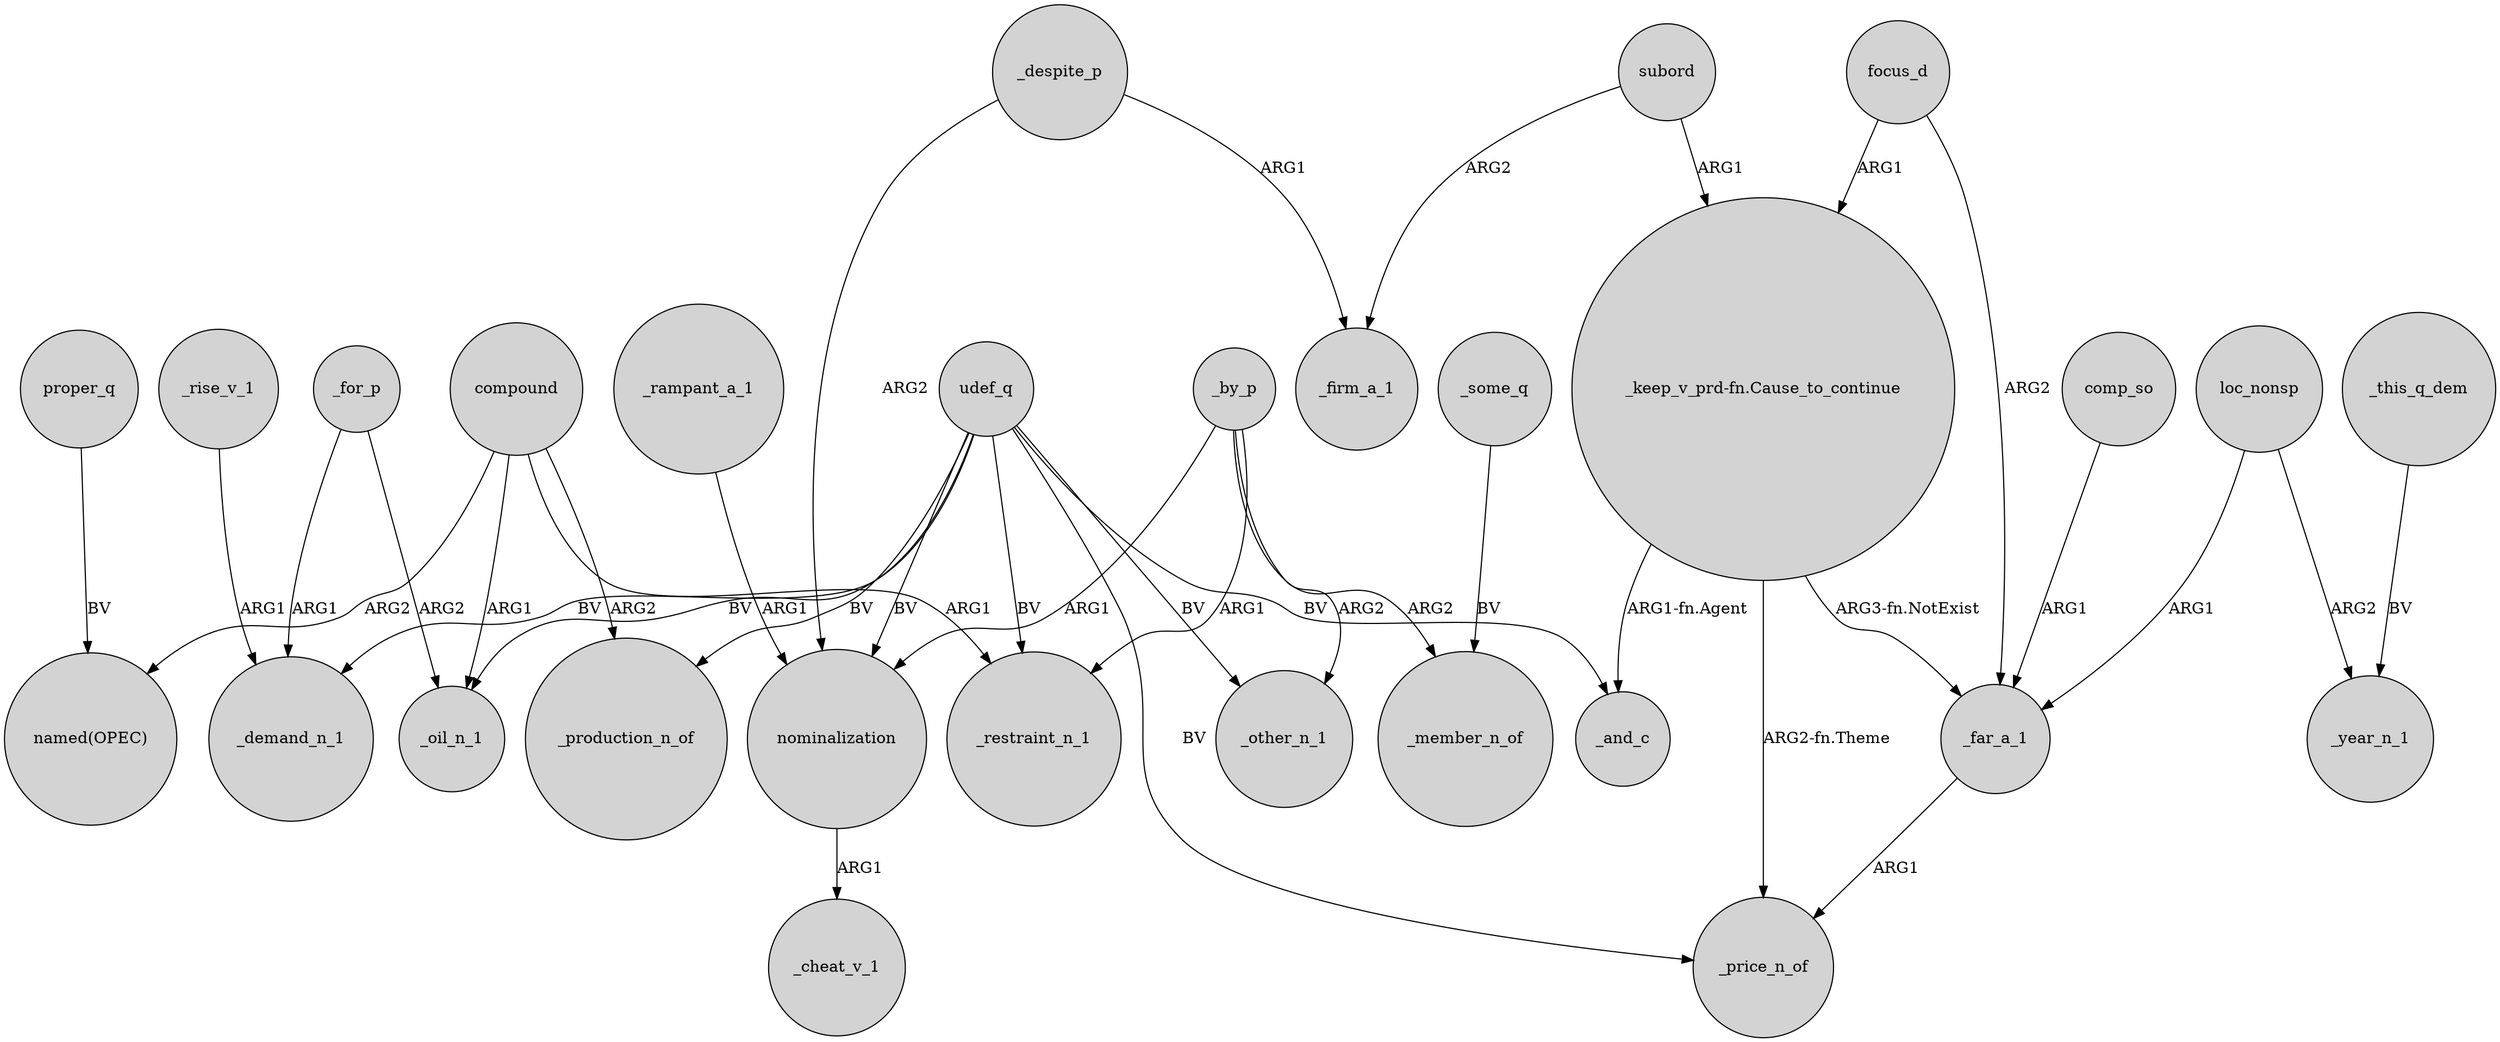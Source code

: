 digraph {
	node [shape=circle style=filled]
	udef_q -> _production_n_of [label=BV]
	udef_q -> _price_n_of [label=BV]
	compound -> _oil_n_1 [label=ARG1]
	_some_q -> _member_n_of [label=BV]
	_far_a_1 -> _price_n_of [label=ARG1]
	subord -> _firm_a_1 [label=ARG2]
	_this_q_dem -> _year_n_1 [label=BV]
	_by_p -> _restraint_n_1 [label=ARG1]
	_despite_p -> _firm_a_1 [label=ARG1]
	compound -> _production_n_of [label=ARG2]
	comp_so -> _far_a_1 [label=ARG1]
	udef_q -> _other_n_1 [label=BV]
	_despite_p -> nominalization [label=ARG2]
	_by_p -> nominalization [label=ARG1]
	subord -> "_keep_v_prd-fn.Cause_to_continue" [label=ARG1]
	compound -> _restraint_n_1 [label=ARG1]
	focus_d -> "_keep_v_prd-fn.Cause_to_continue" [label=ARG1]
	compound -> "named(OPEC)" [label=ARG2]
	"_keep_v_prd-fn.Cause_to_continue" -> _price_n_of [label="ARG2-fn.Theme"]
	udef_q -> _restraint_n_1 [label=BV]
	_for_p -> _demand_n_1 [label=ARG1]
	udef_q -> _demand_n_1 [label=BV]
	"_keep_v_prd-fn.Cause_to_continue" -> _far_a_1 [label="ARG3-fn.NotExist"]
	nominalization -> _cheat_v_1 [label=ARG1]
	loc_nonsp -> _year_n_1 [label=ARG2]
	_by_p -> _other_n_1 [label=ARG2]
	loc_nonsp -> _far_a_1 [label=ARG1]
	udef_q -> nominalization [label=BV]
	udef_q -> _oil_n_1 [label=BV]
	"_keep_v_prd-fn.Cause_to_continue" -> _and_c [label="ARG1-fn.Agent"]
	focus_d -> _far_a_1 [label=ARG2]
	_by_p -> _member_n_of [label=ARG2]
	proper_q -> "named(OPEC)" [label=BV]
	udef_q -> _and_c [label=BV]
	_rise_v_1 -> _demand_n_1 [label=ARG1]
	_rampant_a_1 -> nominalization [label=ARG1]
	_for_p -> _oil_n_1 [label=ARG2]
}
